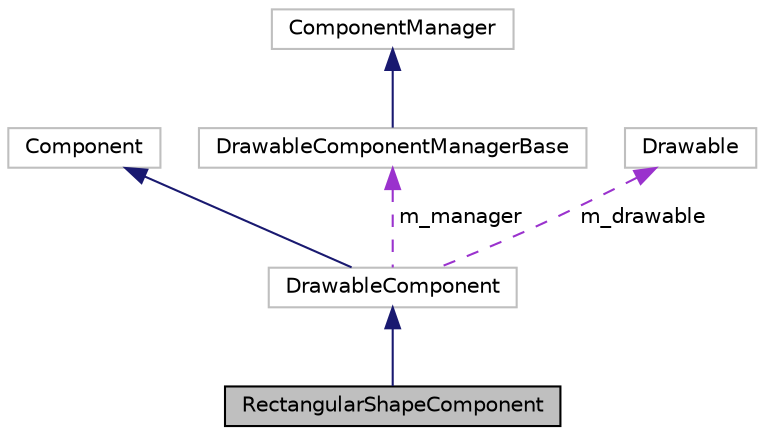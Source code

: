 digraph "RectangularShapeComponent"
{
 // LATEX_PDF_SIZE
  edge [fontname="Helvetica",fontsize="10",labelfontname="Helvetica",labelfontsize="10"];
  node [fontname="Helvetica",fontsize="10",shape=record];
  Node1 [label="RectangularShapeComponent",height=0.2,width=0.4,color="black", fillcolor="grey75", style="filled", fontcolor="black",tooltip=" "];
  Node2 -> Node1 [dir="back",color="midnightblue",fontsize="10",style="solid",fontname="Helvetica"];
  Node2 [label="DrawableComponent",height=0.2,width=0.4,color="grey75", fillcolor="white", style="filled",URL="$class_drawable_component.html",tooltip=" "];
  Node3 -> Node2 [dir="back",color="midnightblue",fontsize="10",style="solid",fontname="Helvetica"];
  Node3 [label="Component",height=0.2,width=0.4,color="grey75", fillcolor="white", style="filled",URL="$class_component.html",tooltip=" "];
  Node4 -> Node2 [dir="back",color="darkorchid3",fontsize="10",style="dashed",label=" m_manager" ,fontname="Helvetica"];
  Node4 [label="DrawableComponentManagerBase",height=0.2,width=0.4,color="grey75", fillcolor="white", style="filled",URL="$class_drawable_component_manager_base.html",tooltip=" "];
  Node5 -> Node4 [dir="back",color="midnightblue",fontsize="10",style="solid",fontname="Helvetica"];
  Node5 [label="ComponentManager",height=0.2,width=0.4,color="grey75", fillcolor="white", style="filled",URL="$class_component_manager.html",tooltip=" "];
  Node6 -> Node2 [dir="back",color="darkorchid3",fontsize="10",style="dashed",label=" m_drawable" ,fontname="Helvetica"];
  Node6 [label="Drawable",height=0.2,width=0.4,color="grey75", fillcolor="white", style="filled",URL="$class_drawable.html",tooltip=" "];
}

